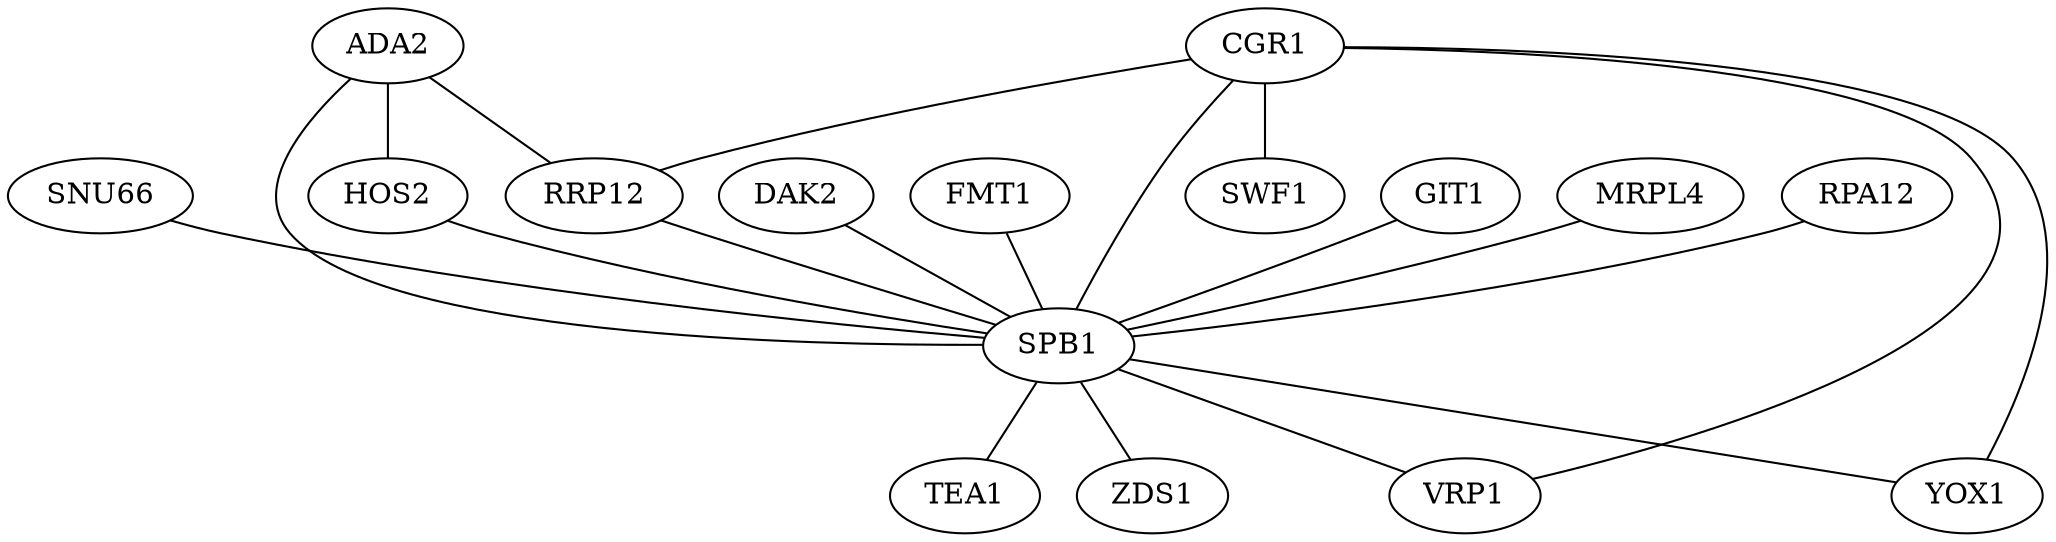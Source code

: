 graph t_static41{


ADA2--HOS2;
ADA2--RRP12;
ADA2--SPB1;
CGR1--RRP12;
CGR1--SPB1;
CGR1--SWF1;
CGR1--VRP1;
CGR1--YOX1;
DAK2--SPB1;
FMT1--SPB1;
GIT1--SPB1;
HOS2--SPB1;
MRPL4--SPB1;
RPA12--SPB1;
RRP12--SPB1;
SNU66--SPB1;
SPB1--TEA1;
SPB1--VRP1;
SPB1--YOX1;
SPB1--ZDS1;}













